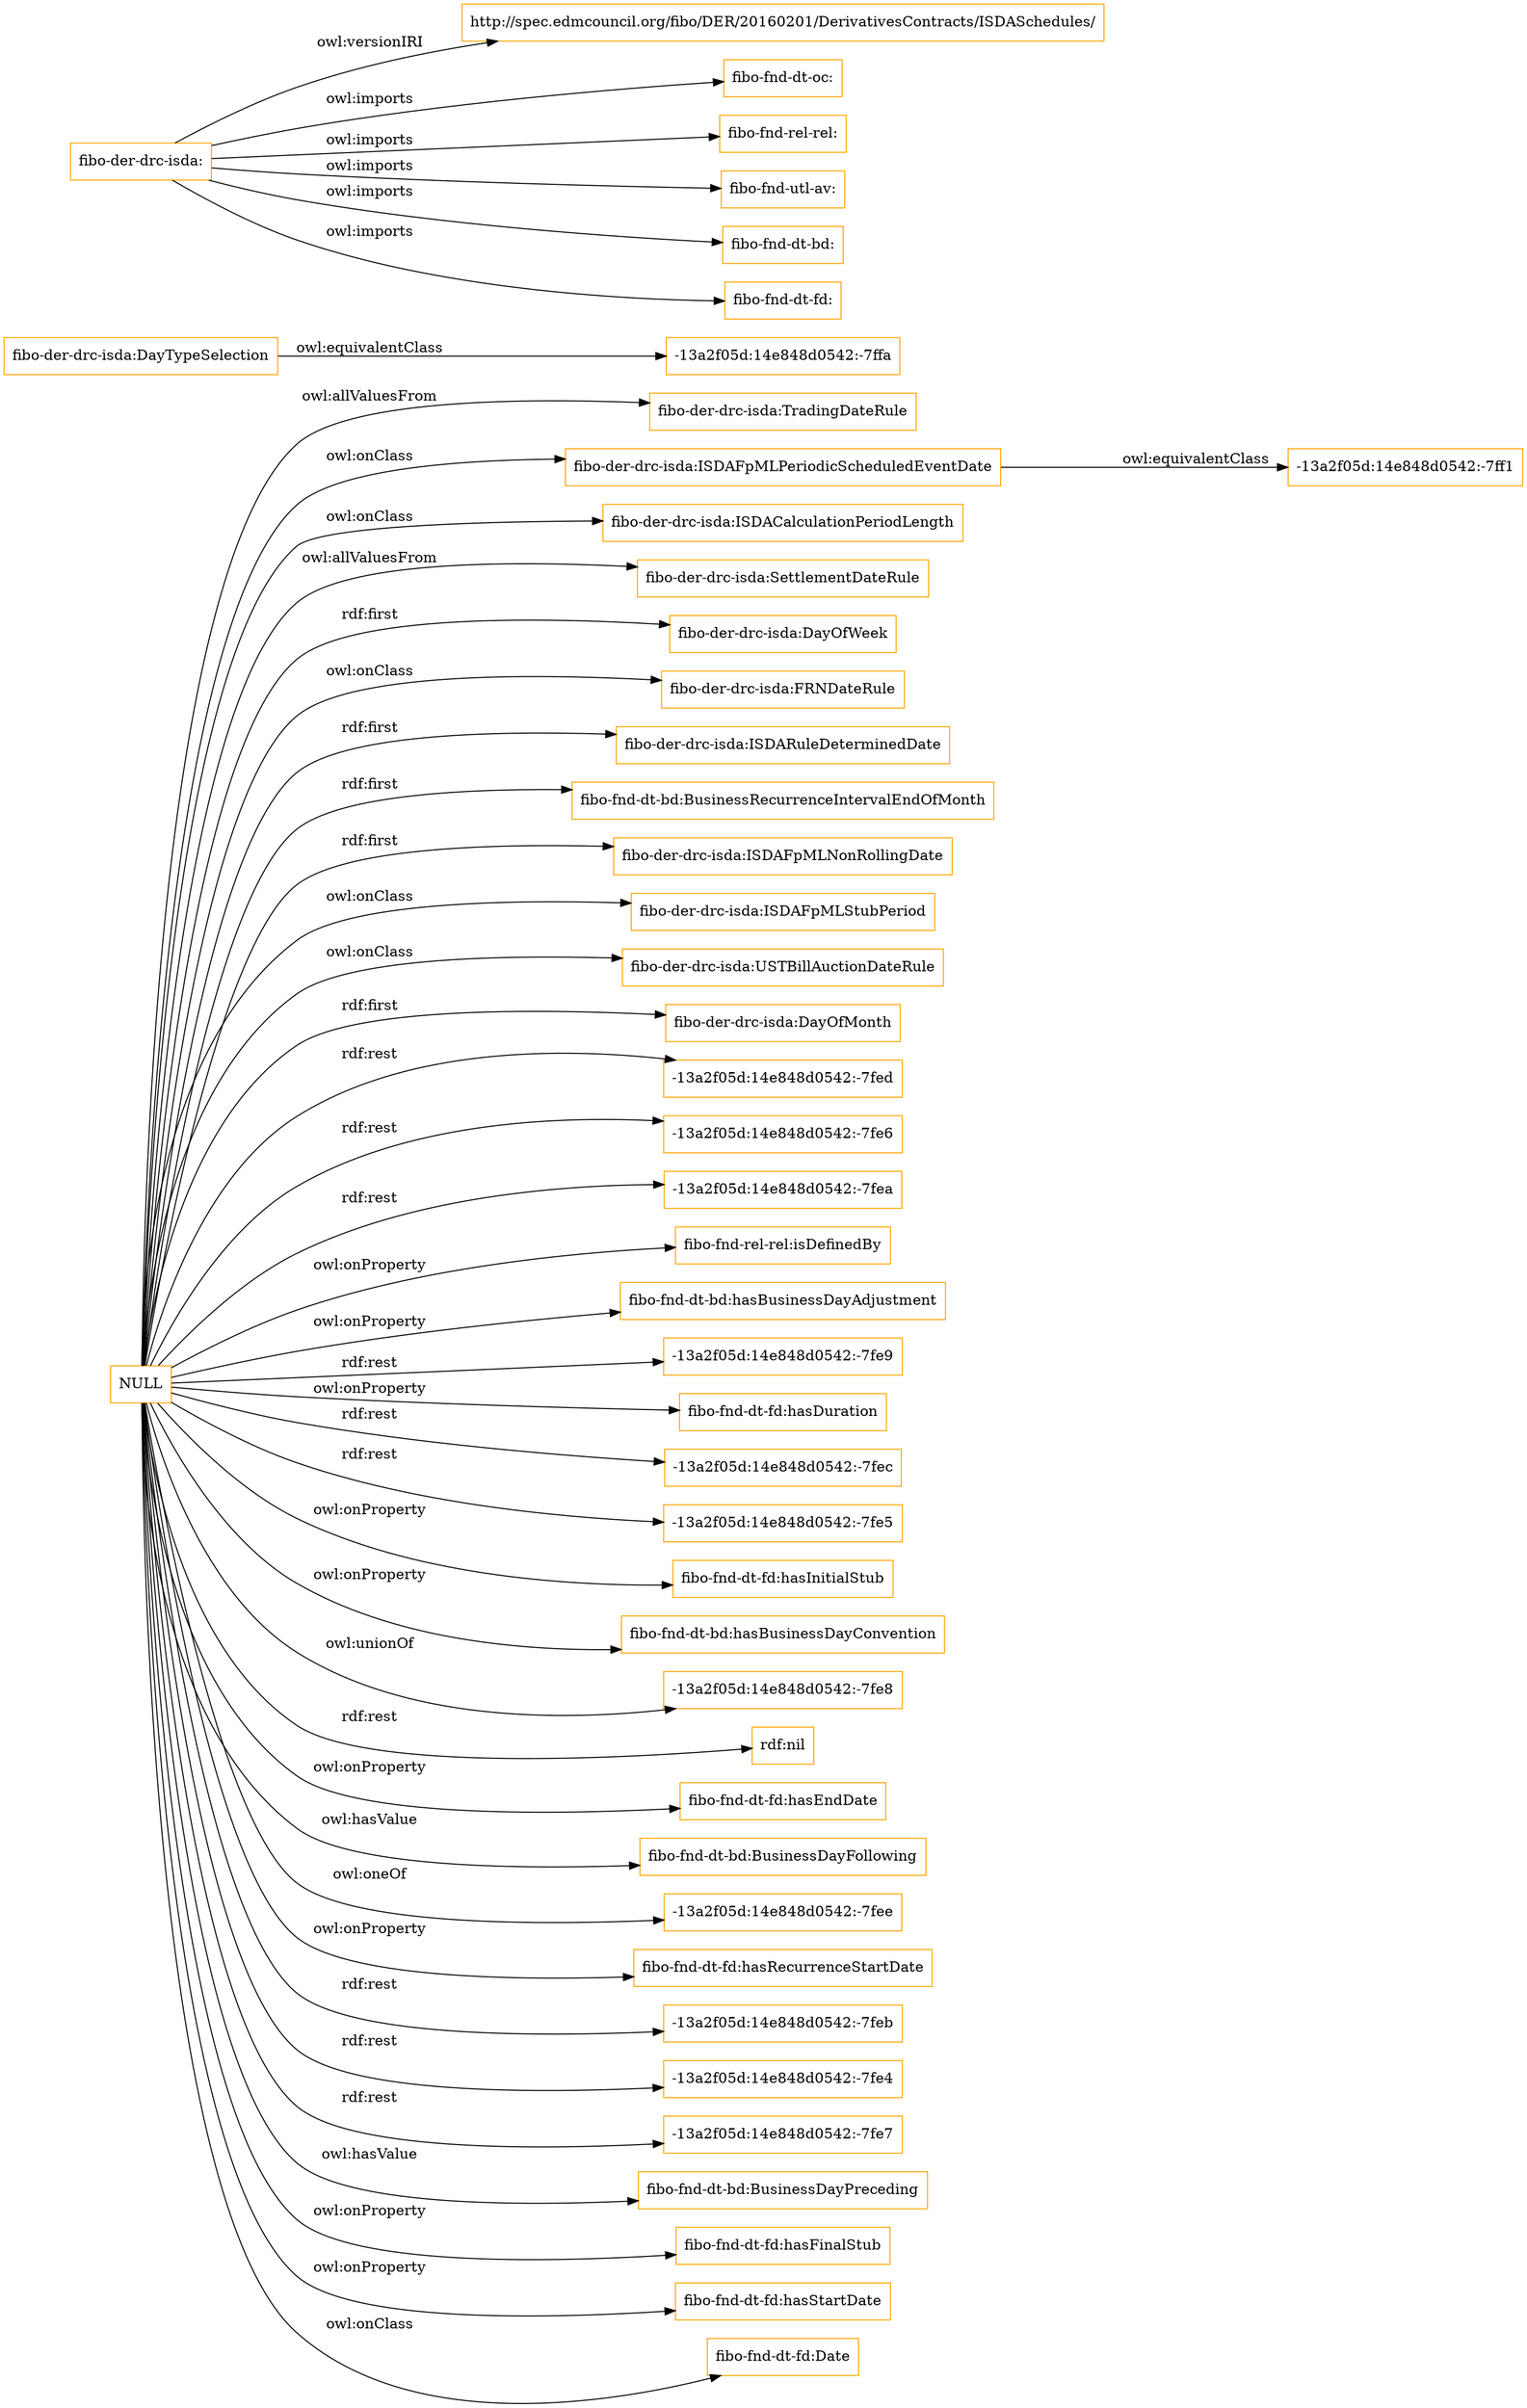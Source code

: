 digraph ar2dtool_diagram { 
rankdir=LR;
size="1501"
node [shape = rectangle, color="orange"]; "fibo-der-drc-isda:TradingDateRule" "fibo-der-drc-isda:ISDAFpMLPeriodicScheduledEventDate" "fibo-der-drc-isda:ISDACalculationPeriodLength" "fibo-der-drc-isda:SettlementDateRule" "fibo-der-drc-isda:DayOfWeek" "fibo-der-drc-isda:FRNDateRule" "-13a2f05d:14e848d0542:-7ff1" "fibo-der-drc-isda:ISDARuleDeterminedDate" "fibo-fnd-dt-bd:BusinessRecurrenceIntervalEndOfMonth" "fibo-der-drc-isda:ISDAFpMLNonRollingDate" "fibo-der-drc-isda:ISDAFpMLStubPeriod" "fibo-der-drc-isda:USTBillAuctionDateRule" "fibo-der-drc-isda:DayOfMonth" ; /*classes style*/
	"fibo-der-drc-isda:DayTypeSelection" -> "-13a2f05d:14e848d0542:-7ffa" [ label = "owl:equivalentClass" ];
	"fibo-der-drc-isda:" -> "http://spec.edmcouncil.org/fibo/DER/20160201/DerivativesContracts/ISDASchedules/" [ label = "owl:versionIRI" ];
	"fibo-der-drc-isda:" -> "fibo-fnd-dt-oc:" [ label = "owl:imports" ];
	"fibo-der-drc-isda:" -> "fibo-fnd-rel-rel:" [ label = "owl:imports" ];
	"fibo-der-drc-isda:" -> "fibo-fnd-utl-av:" [ label = "owl:imports" ];
	"fibo-der-drc-isda:" -> "fibo-fnd-dt-bd:" [ label = "owl:imports" ];
	"fibo-der-drc-isda:" -> "fibo-fnd-dt-fd:" [ label = "owl:imports" ];
	"NULL" -> "-13a2f05d:14e848d0542:-7fed" [ label = "rdf:rest" ];
	"NULL" -> "-13a2f05d:14e848d0542:-7fe6" [ label = "rdf:rest" ];
	"NULL" -> "fibo-fnd-dt-bd:BusinessRecurrenceIntervalEndOfMonth" [ label = "rdf:first" ];
	"NULL" -> "-13a2f05d:14e848d0542:-7fea" [ label = "rdf:rest" ];
	"NULL" -> "fibo-fnd-rel-rel:isDefinedBy" [ label = "owl:onProperty" ];
	"NULL" -> "fibo-der-drc-isda:DayOfWeek" [ label = "rdf:first" ];
	"NULL" -> "fibo-fnd-dt-bd:hasBusinessDayAdjustment" [ label = "owl:onProperty" ];
	"NULL" -> "fibo-der-drc-isda:FRNDateRule" [ label = "owl:onClass" ];
	"NULL" -> "fibo-der-drc-isda:DayOfMonth" [ label = "rdf:first" ];
	"NULL" -> "-13a2f05d:14e848d0542:-7fe9" [ label = "rdf:rest" ];
	"NULL" -> "fibo-der-drc-isda:TradingDateRule" [ label = "owl:allValuesFrom" ];
	"NULL" -> "fibo-fnd-dt-fd:hasDuration" [ label = "owl:onProperty" ];
	"NULL" -> "fibo-der-drc-isda:SettlementDateRule" [ label = "owl:allValuesFrom" ];
	"NULL" -> "-13a2f05d:14e848d0542:-7fec" [ label = "rdf:rest" ];
	"NULL" -> "-13a2f05d:14e848d0542:-7fe5" [ label = "rdf:rest" ];
	"NULL" -> "fibo-fnd-dt-fd:hasInitialStub" [ label = "owl:onProperty" ];
	"NULL" -> "fibo-fnd-dt-bd:hasBusinessDayConvention" [ label = "owl:onProperty" ];
	"NULL" -> "-13a2f05d:14e848d0542:-7fe8" [ label = "owl:unionOf" ];
	"NULL" -> "rdf:nil" [ label = "rdf:rest" ];
	"NULL" -> "fibo-der-drc-isda:ISDARuleDeterminedDate" [ label = "rdf:first" ];
	"NULL" -> "fibo-der-drc-isda:USTBillAuctionDateRule" [ label = "owl:onClass" ];
	"NULL" -> "fibo-der-drc-isda:ISDACalculationPeriodLength" [ label = "owl:onClass" ];
	"NULL" -> "fibo-der-drc-isda:ISDAFpMLStubPeriod" [ label = "owl:onClass" ];
	"NULL" -> "fibo-fnd-dt-fd:hasEndDate" [ label = "owl:onProperty" ];
	"NULL" -> "fibo-fnd-dt-bd:BusinessDayFollowing" [ label = "owl:hasValue" ];
	"NULL" -> "-13a2f05d:14e848d0542:-7fee" [ label = "owl:oneOf" ];
	"NULL" -> "fibo-fnd-dt-fd:hasRecurrenceStartDate" [ label = "owl:onProperty" ];
	"NULL" -> "fibo-der-drc-isda:ISDAFpMLPeriodicScheduledEventDate" [ label = "owl:onClass" ];
	"NULL" -> "-13a2f05d:14e848d0542:-7feb" [ label = "rdf:rest" ];
	"NULL" -> "-13a2f05d:14e848d0542:-7fe4" [ label = "rdf:rest" ];
	"NULL" -> "-13a2f05d:14e848d0542:-7fe7" [ label = "rdf:rest" ];
	"NULL" -> "fibo-fnd-dt-bd:BusinessDayPreceding" [ label = "owl:hasValue" ];
	"NULL" -> "fibo-fnd-dt-fd:hasFinalStub" [ label = "owl:onProperty" ];
	"NULL" -> "fibo-fnd-dt-fd:hasStartDate" [ label = "owl:onProperty" ];
	"NULL" -> "fibo-der-drc-isda:ISDAFpMLNonRollingDate" [ label = "rdf:first" ];
	"NULL" -> "fibo-fnd-dt-fd:Date" [ label = "owl:onClass" ];
	"fibo-der-drc-isda:ISDAFpMLPeriodicScheduledEventDate" -> "-13a2f05d:14e848d0542:-7ff1" [ label = "owl:equivalentClass" ];

}
